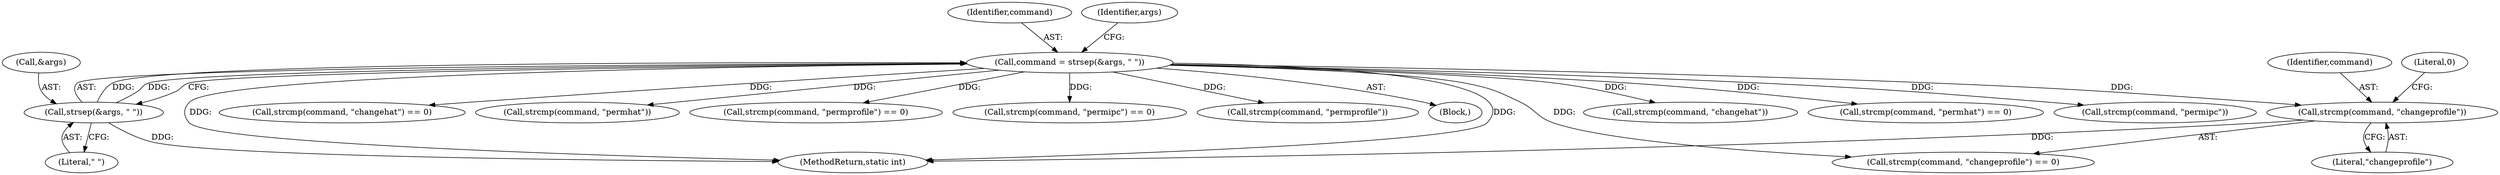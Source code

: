 digraph "0_linux_a5b2c5b2ad5853591a6cac6134cd0f599a720865@API" {
"1000228" [label="(Call,strcmp(command, \"changeprofile\"))"];
"1000158" [label="(Call,command = strsep(&args, \" \"))"];
"1000160" [label="(Call,strsep(&args, \" \"))"];
"1000231" [label="(Literal,0)"];
"1000213" [label="(Call,strcmp(command, \"permhat\") == 0)"];
"1000259" [label="(Call,strcmp(command, \"permipc\"))"];
"1000227" [label="(Call,strcmp(command, \"changeprofile\") == 0)"];
"1000159" [label="(Identifier,command)"];
"1000229" [label="(Identifier,command)"];
"1000198" [label="(Call,strcmp(command, \"changehat\") == 0)"];
"1000163" [label="(Literal,\" \")"];
"1000161" [label="(Call,&args)"];
"1000214" [label="(Call,strcmp(command, \"permhat\"))"];
"1000158" [label="(Call,command = strsep(&args, \" \"))"];
"1000243" [label="(Call,strcmp(command, \"permprofile\") == 0)"];
"1000258" [label="(Call,strcmp(command, \"permipc\") == 0)"];
"1000166" [label="(Identifier,args)"];
"1000244" [label="(Call,strcmp(command, \"permprofile\"))"];
"1000108" [label="(Block,)"];
"1000333" [label="(MethodReturn,static int)"];
"1000160" [label="(Call,strsep(&args, \" \"))"];
"1000199" [label="(Call,strcmp(command, \"changehat\"))"];
"1000230" [label="(Literal,\"changeprofile\")"];
"1000228" [label="(Call,strcmp(command, \"changeprofile\"))"];
"1000228" -> "1000227"  [label="AST: "];
"1000228" -> "1000230"  [label="CFG: "];
"1000229" -> "1000228"  [label="AST: "];
"1000230" -> "1000228"  [label="AST: "];
"1000231" -> "1000228"  [label="CFG: "];
"1000228" -> "1000333"  [label="DDG: "];
"1000158" -> "1000228"  [label="DDG: "];
"1000158" -> "1000108"  [label="AST: "];
"1000158" -> "1000160"  [label="CFG: "];
"1000159" -> "1000158"  [label="AST: "];
"1000160" -> "1000158"  [label="AST: "];
"1000166" -> "1000158"  [label="CFG: "];
"1000158" -> "1000333"  [label="DDG: "];
"1000158" -> "1000333"  [label="DDG: "];
"1000160" -> "1000158"  [label="DDG: "];
"1000160" -> "1000158"  [label="DDG: "];
"1000158" -> "1000198"  [label="DDG: "];
"1000158" -> "1000199"  [label="DDG: "];
"1000158" -> "1000213"  [label="DDG: "];
"1000158" -> "1000214"  [label="DDG: "];
"1000158" -> "1000227"  [label="DDG: "];
"1000158" -> "1000243"  [label="DDG: "];
"1000158" -> "1000244"  [label="DDG: "];
"1000158" -> "1000258"  [label="DDG: "];
"1000158" -> "1000259"  [label="DDG: "];
"1000160" -> "1000163"  [label="CFG: "];
"1000161" -> "1000160"  [label="AST: "];
"1000163" -> "1000160"  [label="AST: "];
"1000160" -> "1000333"  [label="DDG: "];
}

